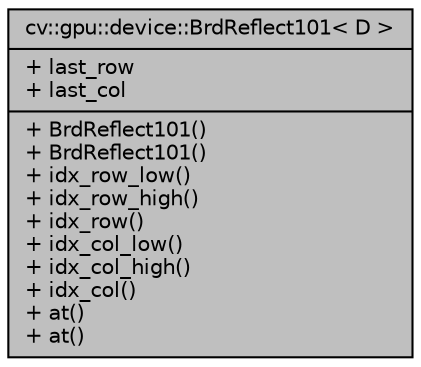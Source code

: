 digraph "cv::gpu::device::BrdReflect101&lt; D &gt;"
{
 // LATEX_PDF_SIZE
  edge [fontname="Helvetica",fontsize="10",labelfontname="Helvetica",labelfontsize="10"];
  node [fontname="Helvetica",fontsize="10",shape=record];
  Node1 [label="{cv::gpu::device::BrdReflect101\< D \>\n|+ last_row\l+ last_col\l|+ BrdReflect101()\l+ BrdReflect101()\l+ idx_row_low()\l+ idx_row_high()\l+ idx_row()\l+ idx_col_low()\l+ idx_col_high()\l+ idx_col()\l+ at()\l+ at()\l}",height=0.2,width=0.4,color="black", fillcolor="grey75", style="filled", fontcolor="black",tooltip=" "];
}
